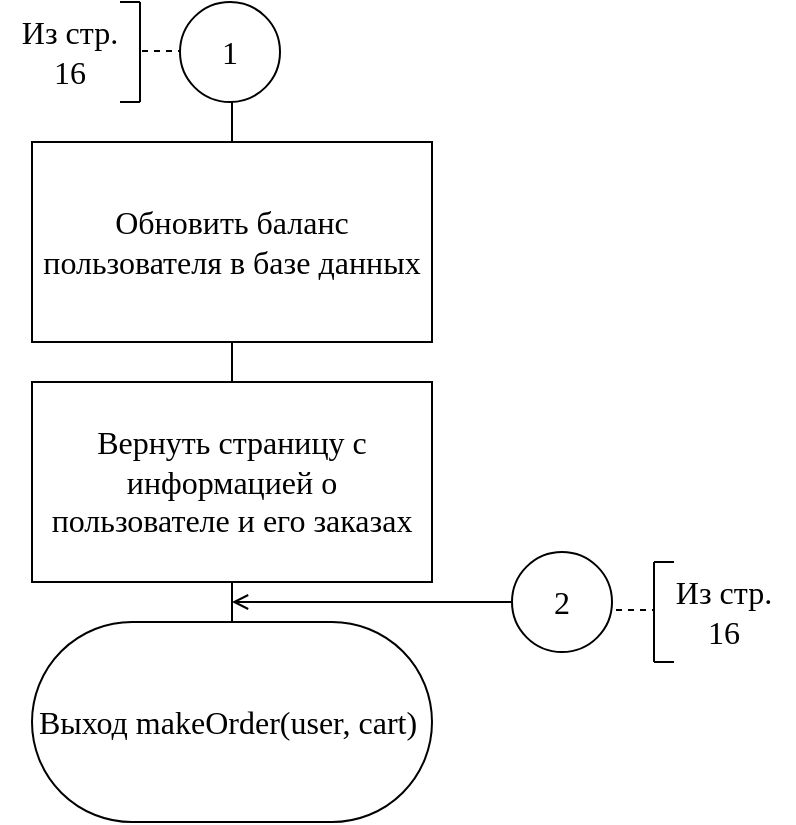 <mxfile version="24.2.5" type="device">
  <diagram name="Страница 1" id="LXEKsg3gmIdK38urKFfV">
    <mxGraphModel dx="1418" dy="828" grid="1" gridSize="10" guides="1" tooltips="1" connect="1" arrows="1" fold="1" page="1" pageScale="1" pageWidth="827" pageHeight="1169" math="0" shadow="0">
      <root>
        <mxCell id="0" />
        <mxCell id="1" parent="0" />
        <mxCell id="zI0INCIfrSsuR_QkGrka-1" value="&lt;font style=&quot;font-size: 16px;&quot; face=&quot;Times New Roman&quot;&gt;Выход makeOrder&lt;/font&gt;&lt;span style=&quot;background-color: initial; font-size: 16px; font-family: &amp;quot;Times New Roman&amp;quot;;&quot;&gt;(user, cart)&amp;nbsp;&lt;/span&gt;" style="rounded=1;whiteSpace=wrap;html=1;arcSize=50;" parent="1" vertex="1">
          <mxGeometry x="290" y="430" width="200" height="100" as="geometry" />
        </mxCell>
        <mxCell id="jFdbp1f1plJEr8HjpIfK-23" style="edgeStyle=orthogonalEdgeStyle;rounded=0;orthogonalLoop=1;jettySize=auto;html=1;exitX=0.5;exitY=1;exitDx=0;exitDy=0;endArrow=none;endFill=0;" parent="1" source="jFdbp1f1plJEr8HjpIfK-20" target="jFdbp1f1plJEr8HjpIfK-21" edge="1">
          <mxGeometry relative="1" as="geometry" />
        </mxCell>
        <mxCell id="jFdbp1f1plJEr8HjpIfK-20" value="&lt;span style=&quot;font-size: 16px;&quot;&gt;Обновить баланс пользователя в базе данных&lt;/span&gt;" style="rounded=0;whiteSpace=wrap;html=1;fontSize=14;fontFamily=Times New Roman;" parent="1" vertex="1">
          <mxGeometry x="290" y="190" width="200" height="100" as="geometry" />
        </mxCell>
        <mxCell id="jFdbp1f1plJEr8HjpIfK-24" style="edgeStyle=orthogonalEdgeStyle;rounded=0;orthogonalLoop=1;jettySize=auto;html=1;exitX=0.5;exitY=1;exitDx=0;exitDy=0;entryX=0.5;entryY=0;entryDx=0;entryDy=0;endArrow=none;endFill=0;" parent="1" source="jFdbp1f1plJEr8HjpIfK-21" target="zI0INCIfrSsuR_QkGrka-1" edge="1">
          <mxGeometry relative="1" as="geometry" />
        </mxCell>
        <mxCell id="jFdbp1f1plJEr8HjpIfK-21" value="&lt;span style=&quot;font-size: 16px;&quot;&gt;Вернуть страницу с информацией о пользователе и его заказах&lt;/span&gt;" style="rounded=0;whiteSpace=wrap;html=1;fontSize=14;fontFamily=Times New Roman;" parent="1" vertex="1">
          <mxGeometry x="290" y="310" width="200" height="100" as="geometry" />
        </mxCell>
        <mxCell id="7ODEaQsxrJoL31AT0aq_-8" style="edgeStyle=orthogonalEdgeStyle;rounded=0;orthogonalLoop=1;jettySize=auto;html=1;exitX=0.5;exitY=1;exitDx=0;exitDy=0;entryX=0.5;entryY=0;entryDx=0;entryDy=0;endArrow=none;endFill=0;" edge="1" parent="1" source="7ODEaQsxrJoL31AT0aq_-1" target="jFdbp1f1plJEr8HjpIfK-20">
          <mxGeometry relative="1" as="geometry" />
        </mxCell>
        <mxCell id="7ODEaQsxrJoL31AT0aq_-1" value="&lt;font style=&quot;font-size: 16px;&quot; face=&quot;Times New Roman&quot;&gt;1&lt;/font&gt;" style="ellipse;whiteSpace=wrap;html=1;aspect=fixed;" vertex="1" parent="1">
          <mxGeometry x="364" y="120" width="50" height="50" as="geometry" />
        </mxCell>
        <mxCell id="7ODEaQsxrJoL31AT0aq_-2" value="" style="endArrow=none;dashed=1;html=1;rounded=0;" edge="1" parent="1">
          <mxGeometry width="50" height="50" relative="1" as="geometry">
            <mxPoint x="345" y="144.5" as="sourcePoint" />
            <mxPoint x="364" y="144.5" as="targetPoint" />
          </mxGeometry>
        </mxCell>
        <mxCell id="7ODEaQsxrJoL31AT0aq_-3" value="&lt;font face=&quot;Times New Roman&quot; style=&quot;font-size: 16px;&quot;&gt;Из стр. 16&lt;/font&gt;" style="text;html=1;strokeColor=none;fillColor=none;align=center;verticalAlign=middle;whiteSpace=wrap;rounded=0;fontFamily=Times New Roman;" vertex="1" parent="1">
          <mxGeometry x="274" y="120" width="70" height="50" as="geometry" />
        </mxCell>
        <mxCell id="7ODEaQsxrJoL31AT0aq_-4" value="" style="group;flipH=1;" vertex="1" connectable="0" parent="1">
          <mxGeometry x="334" y="120" width="10" height="50" as="geometry" />
        </mxCell>
        <mxCell id="7ODEaQsxrJoL31AT0aq_-5" value="" style="endArrow=none;html=1;rounded=0;" edge="1" parent="7ODEaQsxrJoL31AT0aq_-4">
          <mxGeometry width="50" height="50" relative="1" as="geometry">
            <mxPoint x="10" y="50" as="sourcePoint" />
            <mxPoint x="10" as="targetPoint" />
          </mxGeometry>
        </mxCell>
        <mxCell id="7ODEaQsxrJoL31AT0aq_-6" value="" style="endArrow=none;html=1;rounded=0;" edge="1" parent="7ODEaQsxrJoL31AT0aq_-4">
          <mxGeometry width="50" height="50" relative="1" as="geometry">
            <mxPoint x="10" as="sourcePoint" />
            <mxPoint as="targetPoint" />
          </mxGeometry>
        </mxCell>
        <mxCell id="7ODEaQsxrJoL31AT0aq_-7" value="" style="endArrow=none;html=1;rounded=0;" edge="1" parent="7ODEaQsxrJoL31AT0aq_-4">
          <mxGeometry width="50" height="50" relative="1" as="geometry">
            <mxPoint x="10" y="50" as="sourcePoint" />
            <mxPoint y="50" as="targetPoint" />
          </mxGeometry>
        </mxCell>
        <mxCell id="7ODEaQsxrJoL31AT0aq_-22" style="edgeStyle=orthogonalEdgeStyle;rounded=0;orthogonalLoop=1;jettySize=auto;html=1;exitX=0;exitY=0.5;exitDx=0;exitDy=0;endArrow=open;endFill=0;" edge="1" parent="1" source="7ODEaQsxrJoL31AT0aq_-16">
          <mxGeometry relative="1" as="geometry">
            <mxPoint x="390" y="420" as="targetPoint" />
            <Array as="points">
              <mxPoint x="510" y="420" />
            </Array>
          </mxGeometry>
        </mxCell>
        <mxCell id="7ODEaQsxrJoL31AT0aq_-16" value="&lt;font style=&quot;font-size: 16px;&quot; face=&quot;Times New Roman&quot;&gt;2&lt;/font&gt;" style="ellipse;whiteSpace=wrap;html=1;aspect=fixed;" vertex="1" parent="1">
          <mxGeometry x="530" y="395" width="50" height="50" as="geometry" />
        </mxCell>
        <mxCell id="7ODEaQsxrJoL31AT0aq_-17" value="" style="endArrow=none;dashed=1;html=1;rounded=0;" edge="1" parent="1">
          <mxGeometry width="50" height="50" relative="1" as="geometry">
            <mxPoint x="582" y="424" as="sourcePoint" />
            <mxPoint x="601" y="424" as="targetPoint" />
          </mxGeometry>
        </mxCell>
        <mxCell id="7ODEaQsxrJoL31AT0aq_-18" value="" style="endArrow=none;html=1;rounded=0;" edge="1" parent="1">
          <mxGeometry width="50" height="50" relative="1" as="geometry">
            <mxPoint x="601" y="450" as="sourcePoint" />
            <mxPoint x="601" y="400" as="targetPoint" />
          </mxGeometry>
        </mxCell>
        <mxCell id="7ODEaQsxrJoL31AT0aq_-19" value="" style="endArrow=none;html=1;rounded=0;" edge="1" parent="1">
          <mxGeometry width="50" height="50" relative="1" as="geometry">
            <mxPoint x="601" y="400" as="sourcePoint" />
            <mxPoint x="611" y="400" as="targetPoint" />
          </mxGeometry>
        </mxCell>
        <mxCell id="7ODEaQsxrJoL31AT0aq_-20" value="" style="endArrow=none;html=1;rounded=0;" edge="1" parent="1">
          <mxGeometry width="50" height="50" relative="1" as="geometry">
            <mxPoint x="601" y="450" as="sourcePoint" />
            <mxPoint x="611" y="450" as="targetPoint" />
          </mxGeometry>
        </mxCell>
        <mxCell id="7ODEaQsxrJoL31AT0aq_-21" value="&lt;font face=&quot;Times New Roman&quot; style=&quot;font-size: 16px;&quot;&gt;Из стр. 16&lt;/font&gt;" style="text;html=1;strokeColor=none;fillColor=none;align=center;verticalAlign=middle;whiteSpace=wrap;rounded=0;" vertex="1" parent="1">
          <mxGeometry x="601" y="400" width="70" height="50" as="geometry" />
        </mxCell>
      </root>
    </mxGraphModel>
  </diagram>
</mxfile>

